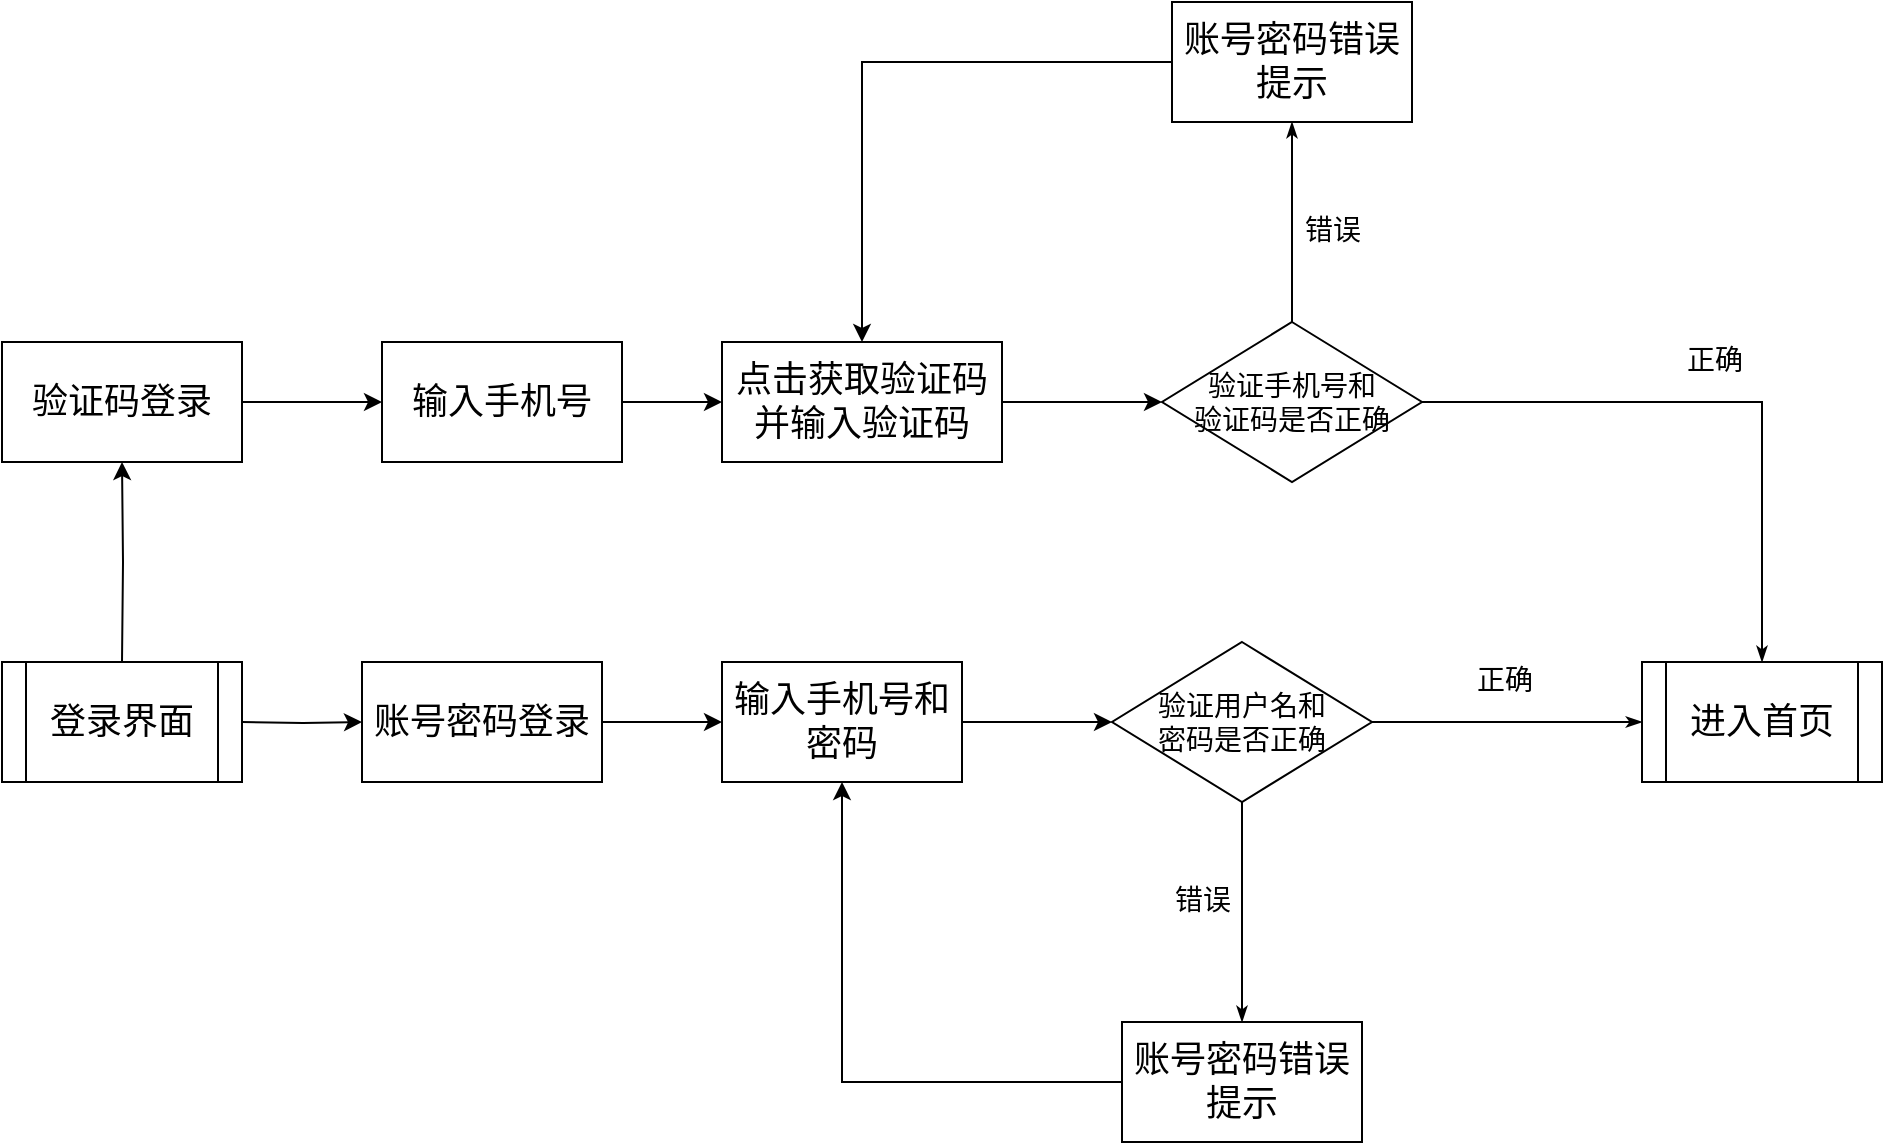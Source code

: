 <mxfile version="12.1.7" type="device" pages="1"><diagram id="vEMli3rzjQwLYeDt8VYY" name="第 1 页"><mxGraphModel dx="1250" dy="667" grid="1" gridSize="10" guides="1" tooltips="1" connect="1" arrows="1" fold="1" page="1" pageScale="1" pageWidth="1169" pageHeight="827" math="0" shadow="0"><root><mxCell id="0"/><mxCell id="1" parent="0"/><mxCell id="0Cx0p5w-5D0l_WY9bpZ4-15" style="edgeStyle=orthogonalEdgeStyle;rounded=0;orthogonalLoop=1;jettySize=auto;html=1;entryX=0;entryY=0.5;entryDx=0;entryDy=0;" parent="1" source="0Cx0p5w-5D0l_WY9bpZ4-4" target="0Cx0p5w-5D0l_WY9bpZ4-14" edge="1"><mxGeometry relative="1" as="geometry"/></mxCell><mxCell id="0Cx0p5w-5D0l_WY9bpZ4-4" value="&lt;font style=&quot;font-size: 18px&quot;&gt;账号密码登录&lt;br&gt;&lt;/font&gt;" style="rounded=0;whiteSpace=wrap;html=1;" parent="1" vertex="1"><mxGeometry x="290" y="480" width="120" height="60" as="geometry"/></mxCell><mxCell id="0Cx0p5w-5D0l_WY9bpZ4-11" style="edgeStyle=orthogonalEdgeStyle;rounded=0;orthogonalLoop=1;jettySize=auto;html=1;entryX=0;entryY=0.5;entryDx=0;entryDy=0;exitX=1;exitY=0.5;exitDx=0;exitDy=0;" parent="1" target="0Cx0p5w-5D0l_WY9bpZ4-4" edge="1"><mxGeometry relative="1" as="geometry"><mxPoint x="230" y="510" as="sourcePoint"/></mxGeometry></mxCell><mxCell id="0Cx0p5w-5D0l_WY9bpZ4-13" style="edgeStyle=orthogonalEdgeStyle;rounded=0;orthogonalLoop=1;jettySize=auto;html=1;exitX=0.5;exitY=0;exitDx=0;exitDy=0;entryX=0.5;entryY=1;entryDx=0;entryDy=0;" parent="1" target="0Cx0p5w-5D0l_WY9bpZ4-12" edge="1"><mxGeometry relative="1" as="geometry"><mxPoint x="170" y="480" as="sourcePoint"/></mxGeometry></mxCell><mxCell id="0Cx0p5w-5D0l_WY9bpZ4-17" style="edgeStyle=orthogonalEdgeStyle;rounded=0;orthogonalLoop=1;jettySize=auto;html=1;entryX=0;entryY=0.5;entryDx=0;entryDy=0;" parent="1" source="0Cx0p5w-5D0l_WY9bpZ4-12" target="0Cx0p5w-5D0l_WY9bpZ4-16" edge="1"><mxGeometry relative="1" as="geometry"/></mxCell><mxCell id="0Cx0p5w-5D0l_WY9bpZ4-12" value="&lt;font style=&quot;font-size: 18px&quot;&gt;验证码登录&lt;/font&gt;" style="rounded=0;whiteSpace=wrap;html=1;" parent="1" vertex="1"><mxGeometry x="110" y="320" width="120" height="60" as="geometry"/></mxCell><mxCell id="0Cx0p5w-5D0l_WY9bpZ4-21" style="edgeStyle=orthogonalEdgeStyle;rounded=0;orthogonalLoop=1;jettySize=auto;html=1;entryX=0;entryY=0.5;entryDx=0;entryDy=0;" parent="1" source="0Cx0p5w-5D0l_WY9bpZ4-14" target="0Cx0p5w-5D0l_WY9bpZ4-20" edge="1"><mxGeometry relative="1" as="geometry"/></mxCell><mxCell id="0Cx0p5w-5D0l_WY9bpZ4-14" value="&lt;font style=&quot;font-size: 18px&quot;&gt;输入手机号和密码&lt;br&gt;&lt;/font&gt;" style="rounded=0;whiteSpace=wrap;html=1;" parent="1" vertex="1"><mxGeometry x="470" y="480" width="120" height="60" as="geometry"/></mxCell><mxCell id="0Cx0p5w-5D0l_WY9bpZ4-19" style="edgeStyle=orthogonalEdgeStyle;rounded=0;orthogonalLoop=1;jettySize=auto;html=1;entryX=0;entryY=0.5;entryDx=0;entryDy=0;" parent="1" source="0Cx0p5w-5D0l_WY9bpZ4-16" target="0Cx0p5w-5D0l_WY9bpZ4-18" edge="1"><mxGeometry relative="1" as="geometry"/></mxCell><mxCell id="0Cx0p5w-5D0l_WY9bpZ4-16" value="&lt;font style=&quot;font-size: 18px&quot;&gt;输入手机号&lt;br&gt;&lt;/font&gt;" style="rounded=0;whiteSpace=wrap;html=1;" parent="1" vertex="1"><mxGeometry x="300" y="320" width="120" height="60" as="geometry"/></mxCell><mxCell id="0Cx0p5w-5D0l_WY9bpZ4-42" style="edgeStyle=orthogonalEdgeStyle;rounded=0;orthogonalLoop=1;jettySize=auto;html=1;entryX=0;entryY=0.5;entryDx=0;entryDy=0;" parent="1" source="0Cx0p5w-5D0l_WY9bpZ4-18" target="0Cx0p5w-5D0l_WY9bpZ4-41" edge="1"><mxGeometry relative="1" as="geometry"/></mxCell><mxCell id="0Cx0p5w-5D0l_WY9bpZ4-18" value="&lt;font style=&quot;font-size: 18px&quot;&gt;点击获取验证码并输入验证码&lt;br&gt;&lt;/font&gt;" style="rounded=0;whiteSpace=wrap;html=1;" parent="1" vertex="1"><mxGeometry x="470" y="320" width="140" height="60" as="geometry"/></mxCell><mxCell id="0Cx0p5w-5D0l_WY9bpZ4-20" value="&lt;font style=&quot;font-size: 14px&quot;&gt;验证用户名和&lt;br&gt;密码是否正确&lt;/font&gt;" style="rhombus;whiteSpace=wrap;html=1;" parent="1" vertex="1"><mxGeometry x="665" y="470" width="130" height="80" as="geometry"/></mxCell><mxCell id="0Cx0p5w-5D0l_WY9bpZ4-34" style="edgeStyle=orthogonalEdgeStyle;rounded=0;orthogonalLoop=1;jettySize=auto;html=1;entryX=0.5;entryY=1;entryDx=0;entryDy=0;" parent="1" source="0Cx0p5w-5D0l_WY9bpZ4-33" target="0Cx0p5w-5D0l_WY9bpZ4-14" edge="1"><mxGeometry relative="1" as="geometry"/></mxCell><mxCell id="0Cx0p5w-5D0l_WY9bpZ4-33" value="&lt;font style=&quot;font-size: 18px&quot;&gt;账号密码错误提示&lt;br&gt;&lt;/font&gt;" style="rounded=0;whiteSpace=wrap;html=1;" parent="1" vertex="1"><mxGeometry x="670" y="660" width="120" height="60" as="geometry"/></mxCell><mxCell id="0Cx0p5w-5D0l_WY9bpZ4-41" value="&lt;font style=&quot;font-size: 14px&quot;&gt;验证手机号和&lt;br&gt;验证码是否正确&lt;/font&gt;" style="rhombus;whiteSpace=wrap;html=1;" parent="1" vertex="1"><mxGeometry x="690" y="310" width="130" height="80" as="geometry"/></mxCell><mxCell id="0Cx0p5w-5D0l_WY9bpZ4-50" style="edgeStyle=orthogonalEdgeStyle;rounded=0;orthogonalLoop=1;jettySize=auto;html=1;entryX=0.5;entryY=0;entryDx=0;entryDy=0;" parent="1" source="0Cx0p5w-5D0l_WY9bpZ4-48" target="0Cx0p5w-5D0l_WY9bpZ4-18" edge="1"><mxGeometry relative="1" as="geometry"/></mxCell><mxCell id="0Cx0p5w-5D0l_WY9bpZ4-48" value="&lt;font style=&quot;font-size: 18px&quot;&gt;账号密码错误提示&lt;br&gt;&lt;/font&gt;" style="rounded=0;whiteSpace=wrap;html=1;" parent="1" vertex="1"><mxGeometry x="695" y="150" width="120" height="60" as="geometry"/></mxCell><mxCell id="cY_TmkAwRXpQUrNs9voK-1" value="&lt;font style=&quot;font-size: 14px&quot;&gt;错误&lt;/font&gt;" style="edgeStyle=orthogonalEdgeStyle;rounded=0;html=1;labelBackgroundColor=none;startArrow=none;startFill=0;startSize=5;endArrow=classicThin;endFill=1;endSize=5;jettySize=auto;orthogonalLoop=1;strokeColor=#000000;strokeWidth=1;fontFamily=Verdana;fontSize=8;fontColor=#000000;entryX=0.5;entryY=0;entryDx=0;entryDy=0;exitX=0.5;exitY=1;exitDx=0;exitDy=0;" parent="1" source="0Cx0p5w-5D0l_WY9bpZ4-20" target="0Cx0p5w-5D0l_WY9bpZ4-33" edge="1"><mxGeometry x="-0.094" y="-20" relative="1" as="geometry"><mxPoint as="offset"/><mxPoint x="640" y="616.5" as="sourcePoint"/><mxPoint x="655.034" y="530" as="targetPoint"/></mxGeometry></mxCell><mxCell id="cY_TmkAwRXpQUrNs9voK-3" value="&lt;font style=&quot;font-size: 14px&quot;&gt;正确&lt;/font&gt;" style="edgeStyle=orthogonalEdgeStyle;rounded=0;html=1;labelBackgroundColor=none;startArrow=none;startFill=0;startSize=5;endArrow=classicThin;endFill=1;endSize=5;jettySize=auto;orthogonalLoop=1;strokeColor=#000000;strokeWidth=1;fontFamily=Verdana;fontSize=8;fontColor=#000000;exitX=1;exitY=0.5;exitDx=0;exitDy=0;" parent="1" source="0Cx0p5w-5D0l_WY9bpZ4-20" edge="1"><mxGeometry x="-0.026" y="20" relative="1" as="geometry"><mxPoint as="offset"/><mxPoint x="740" y="560" as="sourcePoint"/><mxPoint x="930" y="510" as="targetPoint"/></mxGeometry></mxCell><mxCell id="cY_TmkAwRXpQUrNs9voK-6" value="&lt;font style=&quot;font-size: 14px&quot;&gt;正确&lt;/font&gt;" style="edgeStyle=orthogonalEdgeStyle;rounded=0;html=1;labelBackgroundColor=none;startArrow=none;startFill=0;startSize=5;endArrow=classicThin;endFill=1;endSize=5;jettySize=auto;orthogonalLoop=1;strokeColor=#000000;strokeWidth=1;fontFamily=Verdana;fontSize=8;fontColor=#000000;exitX=1;exitY=0.5;exitDx=0;exitDy=0;entryX=0.5;entryY=0;entryDx=0;entryDy=0;" parent="1" source="0Cx0p5w-5D0l_WY9bpZ4-41" target="0KyTkrJKL-pK6NU5T8_s-2" edge="1"><mxGeometry x="-0.026" y="20" relative="1" as="geometry"><mxPoint as="offset"/><mxPoint x="805" y="520" as="sourcePoint"/><mxPoint x="985" y="470" as="targetPoint"/></mxGeometry></mxCell><mxCell id="cY_TmkAwRXpQUrNs9voK-7" value="&lt;font style=&quot;font-size: 14px&quot;&gt;错误&lt;/font&gt;" style="edgeStyle=orthogonalEdgeStyle;rounded=0;html=1;labelBackgroundColor=none;startArrow=none;startFill=0;startSize=5;endArrow=classicThin;endFill=1;endSize=5;jettySize=auto;orthogonalLoop=1;strokeColor=#000000;strokeWidth=1;fontFamily=Verdana;fontSize=8;fontColor=#000000;entryX=0.5;entryY=1;entryDx=0;entryDy=0;exitX=0.5;exitY=0;exitDx=0;exitDy=0;" parent="1" source="0Cx0p5w-5D0l_WY9bpZ4-41" target="0Cx0p5w-5D0l_WY9bpZ4-48" edge="1"><mxGeometry x="-0.094" y="-20" relative="1" as="geometry"><mxPoint as="offset"/><mxPoint x="850" y="210" as="sourcePoint"/><mxPoint x="850" y="320" as="targetPoint"/></mxGeometry></mxCell><mxCell id="0KyTkrJKL-pK6NU5T8_s-1" value="&lt;span style=&quot;font-size: 18px ; white-space: normal&quot;&gt;登录界面&lt;/span&gt;" style="shape=process;whiteSpace=wrap;html=1;backgroundOutline=1;" vertex="1" parent="1"><mxGeometry x="110" y="480" width="120" height="60" as="geometry"/></mxCell><mxCell id="0KyTkrJKL-pK6NU5T8_s-2" value="&lt;span style=&quot;font-size: 18px&quot;&gt;进入首页&lt;/span&gt;" style="shape=process;whiteSpace=wrap;html=1;backgroundOutline=1;" vertex="1" parent="1"><mxGeometry x="930" y="480" width="120" height="60" as="geometry"/></mxCell></root></mxGraphModel></diagram></mxfile>
